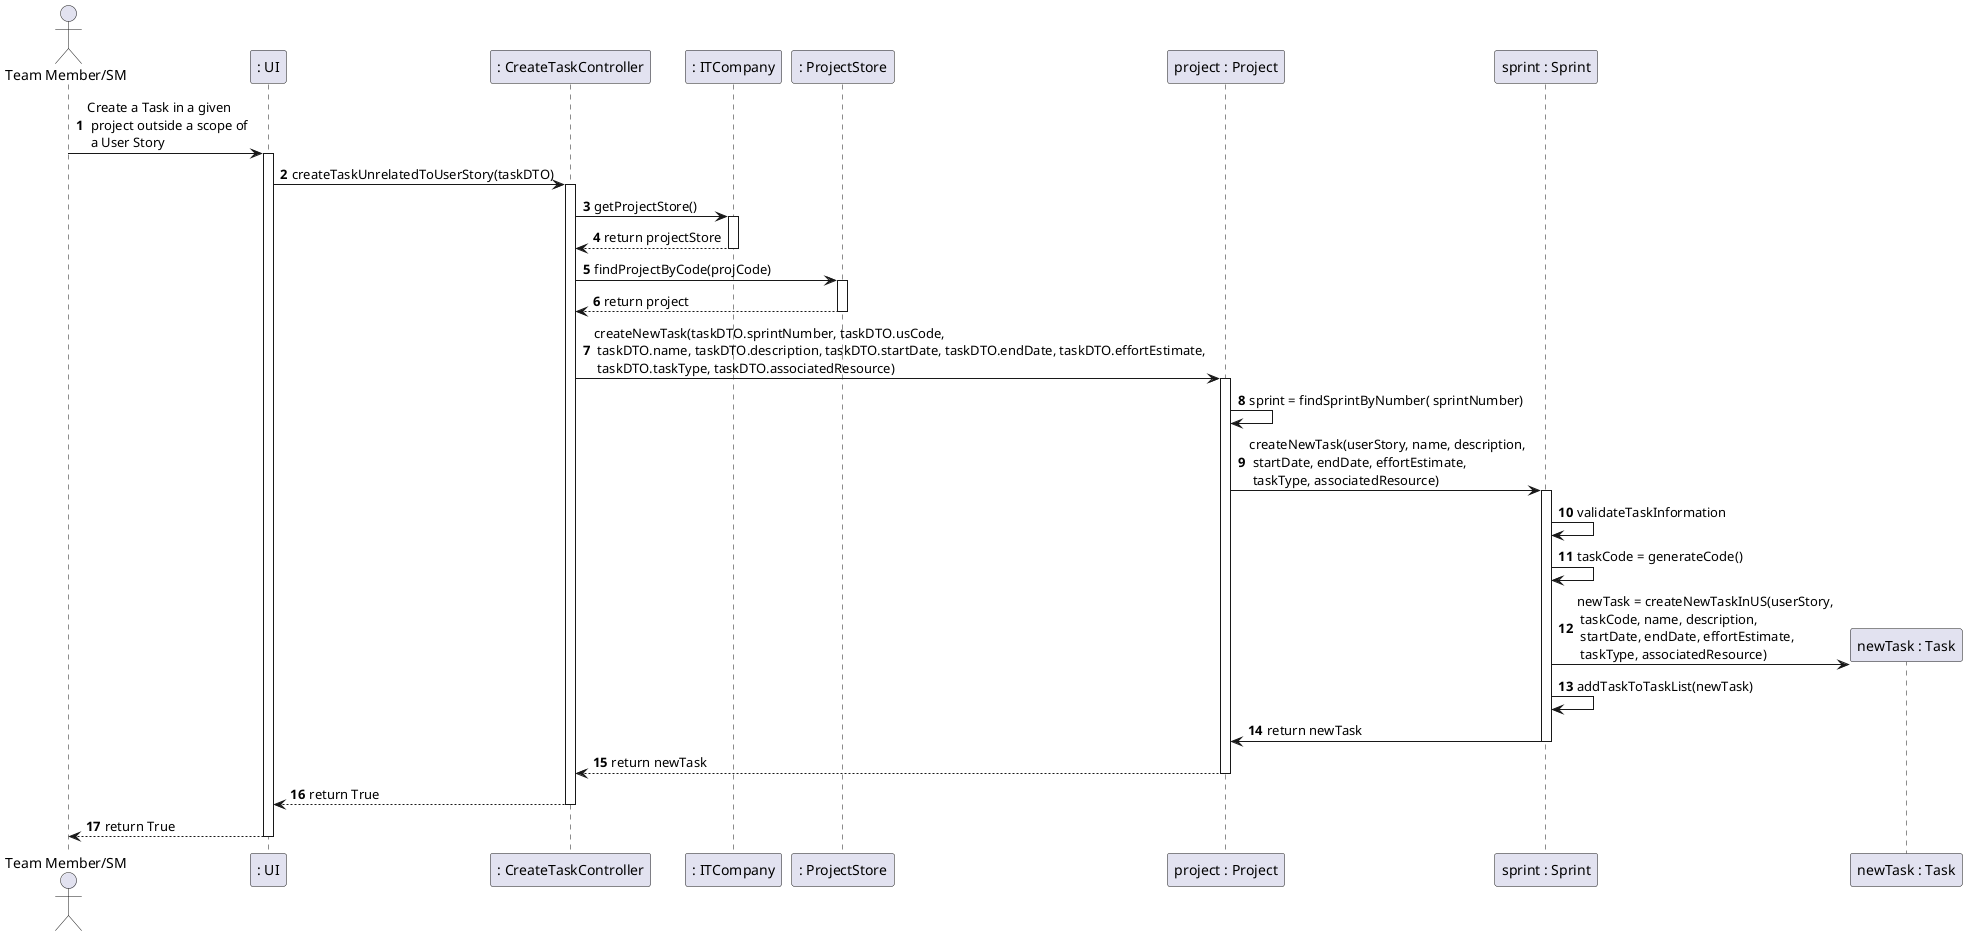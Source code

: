 @startuml
'https://plantuml.com/sequence-diagram
actor "Team Member/SM" as TM
participant ": UI" as UI
participant ": CreateTaskController" as controller
participant ": ITCompany" as IT
participant ": ProjectStore"
participant "project : Project" as project
participant "sprint : Sprint" as sprint
participant "newTask : Task"

autonumber

TM -> UI : Create a Task in a given\n project outside a scope of \n a User Story
activate UI
UI -> controller: createTaskUnrelatedToUserStory(taskDTO)
activate controller
controller -> IT : getProjectStore()
activate IT
controller <-- IT : return projectStore
deactivate IT
controller -> ": ProjectStore" : findProjectByCode(projCode)
activate ": ProjectStore"
controller <-- ": ProjectStore" : return project

deactivate ": ProjectStore"
controller-> project : createNewTask(taskDTO.sprintNumber, taskDTO.usCode, \n taskDTO.name, taskDTO.description, taskDTO.startDate, taskDTO.endDate, taskDTO.effortEstimate, \n taskDTO.taskType, taskDTO.associatedResource)
activate project
project -> project : sprint = findSprintByNumber( sprintNumber)

project -> sprint : createNewTask(userStory, name, description, \n startDate, endDate, effortEstimate, \n taskType, associatedResource)
activate sprint
sprint -> sprint : validateTaskInformation
sprint -> sprint : taskCode = generateCode()
sprint-> "newTask : Task" ** : newTask = createNewTaskInUS(userStory,\n taskCode, name, description, \n startDate, endDate, effortEstimate, \n taskType, associatedResource)
sprint -> sprint : addTaskToTaskList(newTask)
sprint -> project : return newTask
deactivate sprint
controller <-- project : return newTask
deactivate project


UI <-- controller : return True
deactivate controller
TM <-- UI : return True
deactivate UI



@enduml